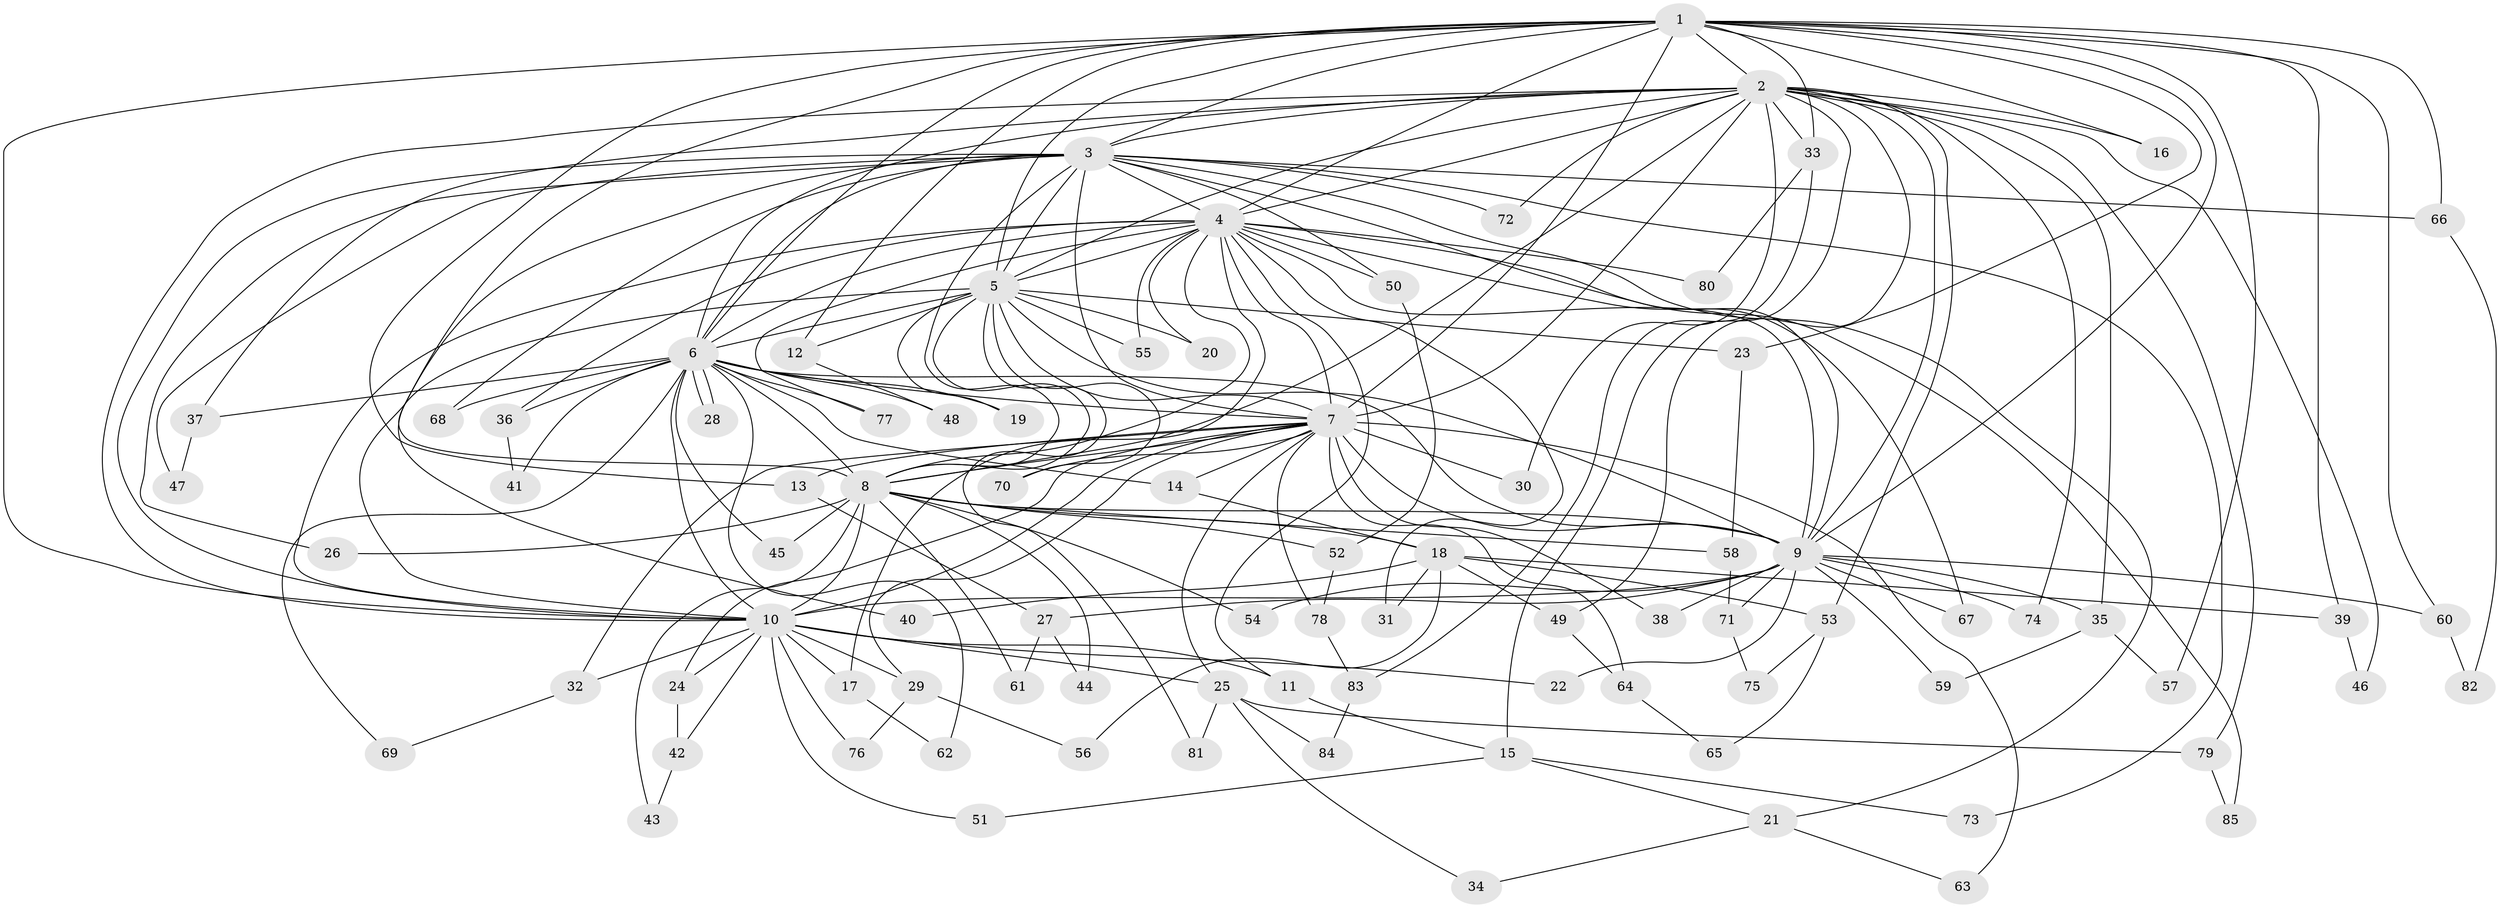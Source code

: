 // coarse degree distribution, {13: 0.023255813953488372, 17: 0.023255813953488372, 8: 0.046511627906976744, 16: 0.023255813953488372, 12: 0.023255813953488372, 15: 0.046511627906976744, 14: 0.023255813953488372, 20: 0.023255813953488372, 6: 0.046511627906976744, 4: 0.06976744186046512, 7: 0.023255813953488372, 2: 0.37209302325581395, 1: 0.023255813953488372, 3: 0.20930232558139536, 5: 0.023255813953488372}
// Generated by graph-tools (version 1.1) at 2025/50/03/04/25 22:50:02]
// undirected, 85 vertices, 195 edges
graph export_dot {
  node [color=gray90,style=filled];
  1;
  2;
  3;
  4;
  5;
  6;
  7;
  8;
  9;
  10;
  11;
  12;
  13;
  14;
  15;
  16;
  17;
  18;
  19;
  20;
  21;
  22;
  23;
  24;
  25;
  26;
  27;
  28;
  29;
  30;
  31;
  32;
  33;
  34;
  35;
  36;
  37;
  38;
  39;
  40;
  41;
  42;
  43;
  44;
  45;
  46;
  47;
  48;
  49;
  50;
  51;
  52;
  53;
  54;
  55;
  56;
  57;
  58;
  59;
  60;
  61;
  62;
  63;
  64;
  65;
  66;
  67;
  68;
  69;
  70;
  71;
  72;
  73;
  74;
  75;
  76;
  77;
  78;
  79;
  80;
  81;
  82;
  83;
  84;
  85;
  1 -- 2;
  1 -- 3;
  1 -- 4;
  1 -- 5;
  1 -- 6;
  1 -- 7;
  1 -- 8;
  1 -- 9;
  1 -- 10;
  1 -- 12;
  1 -- 13;
  1 -- 16;
  1 -- 23;
  1 -- 33;
  1 -- 39;
  1 -- 57;
  1 -- 60;
  1 -- 66;
  2 -- 3;
  2 -- 4;
  2 -- 5;
  2 -- 6;
  2 -- 7;
  2 -- 8;
  2 -- 9;
  2 -- 10;
  2 -- 15;
  2 -- 16;
  2 -- 30;
  2 -- 33;
  2 -- 35;
  2 -- 37;
  2 -- 46;
  2 -- 49;
  2 -- 53;
  2 -- 72;
  2 -- 74;
  2 -- 79;
  3 -- 4;
  3 -- 5;
  3 -- 6;
  3 -- 7;
  3 -- 8;
  3 -- 9;
  3 -- 10;
  3 -- 21;
  3 -- 26;
  3 -- 40;
  3 -- 47;
  3 -- 50;
  3 -- 66;
  3 -- 68;
  3 -- 72;
  3 -- 73;
  4 -- 5;
  4 -- 6;
  4 -- 7;
  4 -- 8;
  4 -- 9;
  4 -- 10;
  4 -- 11;
  4 -- 17;
  4 -- 20;
  4 -- 31;
  4 -- 36;
  4 -- 50;
  4 -- 55;
  4 -- 67;
  4 -- 77;
  4 -- 80;
  4 -- 85;
  5 -- 6;
  5 -- 7;
  5 -- 8;
  5 -- 9;
  5 -- 10;
  5 -- 12;
  5 -- 19;
  5 -- 20;
  5 -- 23;
  5 -- 55;
  5 -- 70;
  5 -- 81;
  6 -- 7;
  6 -- 8;
  6 -- 9;
  6 -- 10;
  6 -- 14;
  6 -- 19;
  6 -- 28;
  6 -- 28;
  6 -- 36;
  6 -- 37;
  6 -- 41;
  6 -- 45;
  6 -- 48;
  6 -- 62;
  6 -- 68;
  6 -- 69;
  6 -- 77;
  7 -- 8;
  7 -- 9;
  7 -- 10;
  7 -- 13;
  7 -- 14;
  7 -- 24;
  7 -- 25;
  7 -- 29;
  7 -- 30;
  7 -- 32;
  7 -- 38;
  7 -- 63;
  7 -- 64;
  7 -- 70;
  7 -- 78;
  8 -- 9;
  8 -- 10;
  8 -- 18;
  8 -- 26;
  8 -- 43;
  8 -- 44;
  8 -- 45;
  8 -- 52;
  8 -- 54;
  8 -- 58;
  8 -- 61;
  9 -- 10;
  9 -- 22;
  9 -- 27;
  9 -- 35;
  9 -- 38;
  9 -- 54;
  9 -- 59;
  9 -- 60;
  9 -- 67;
  9 -- 71;
  9 -- 74;
  10 -- 11;
  10 -- 17;
  10 -- 22;
  10 -- 24;
  10 -- 25;
  10 -- 29;
  10 -- 32;
  10 -- 42;
  10 -- 51;
  10 -- 76;
  11 -- 15;
  12 -- 48;
  13 -- 27;
  14 -- 18;
  15 -- 21;
  15 -- 51;
  15 -- 73;
  17 -- 62;
  18 -- 31;
  18 -- 39;
  18 -- 40;
  18 -- 49;
  18 -- 53;
  18 -- 56;
  21 -- 34;
  21 -- 63;
  23 -- 58;
  24 -- 42;
  25 -- 34;
  25 -- 79;
  25 -- 81;
  25 -- 84;
  27 -- 44;
  27 -- 61;
  29 -- 56;
  29 -- 76;
  32 -- 69;
  33 -- 80;
  33 -- 83;
  35 -- 57;
  35 -- 59;
  36 -- 41;
  37 -- 47;
  39 -- 46;
  42 -- 43;
  49 -- 64;
  50 -- 52;
  52 -- 78;
  53 -- 65;
  53 -- 75;
  58 -- 71;
  60 -- 82;
  64 -- 65;
  66 -- 82;
  71 -- 75;
  78 -- 83;
  79 -- 85;
  83 -- 84;
}
